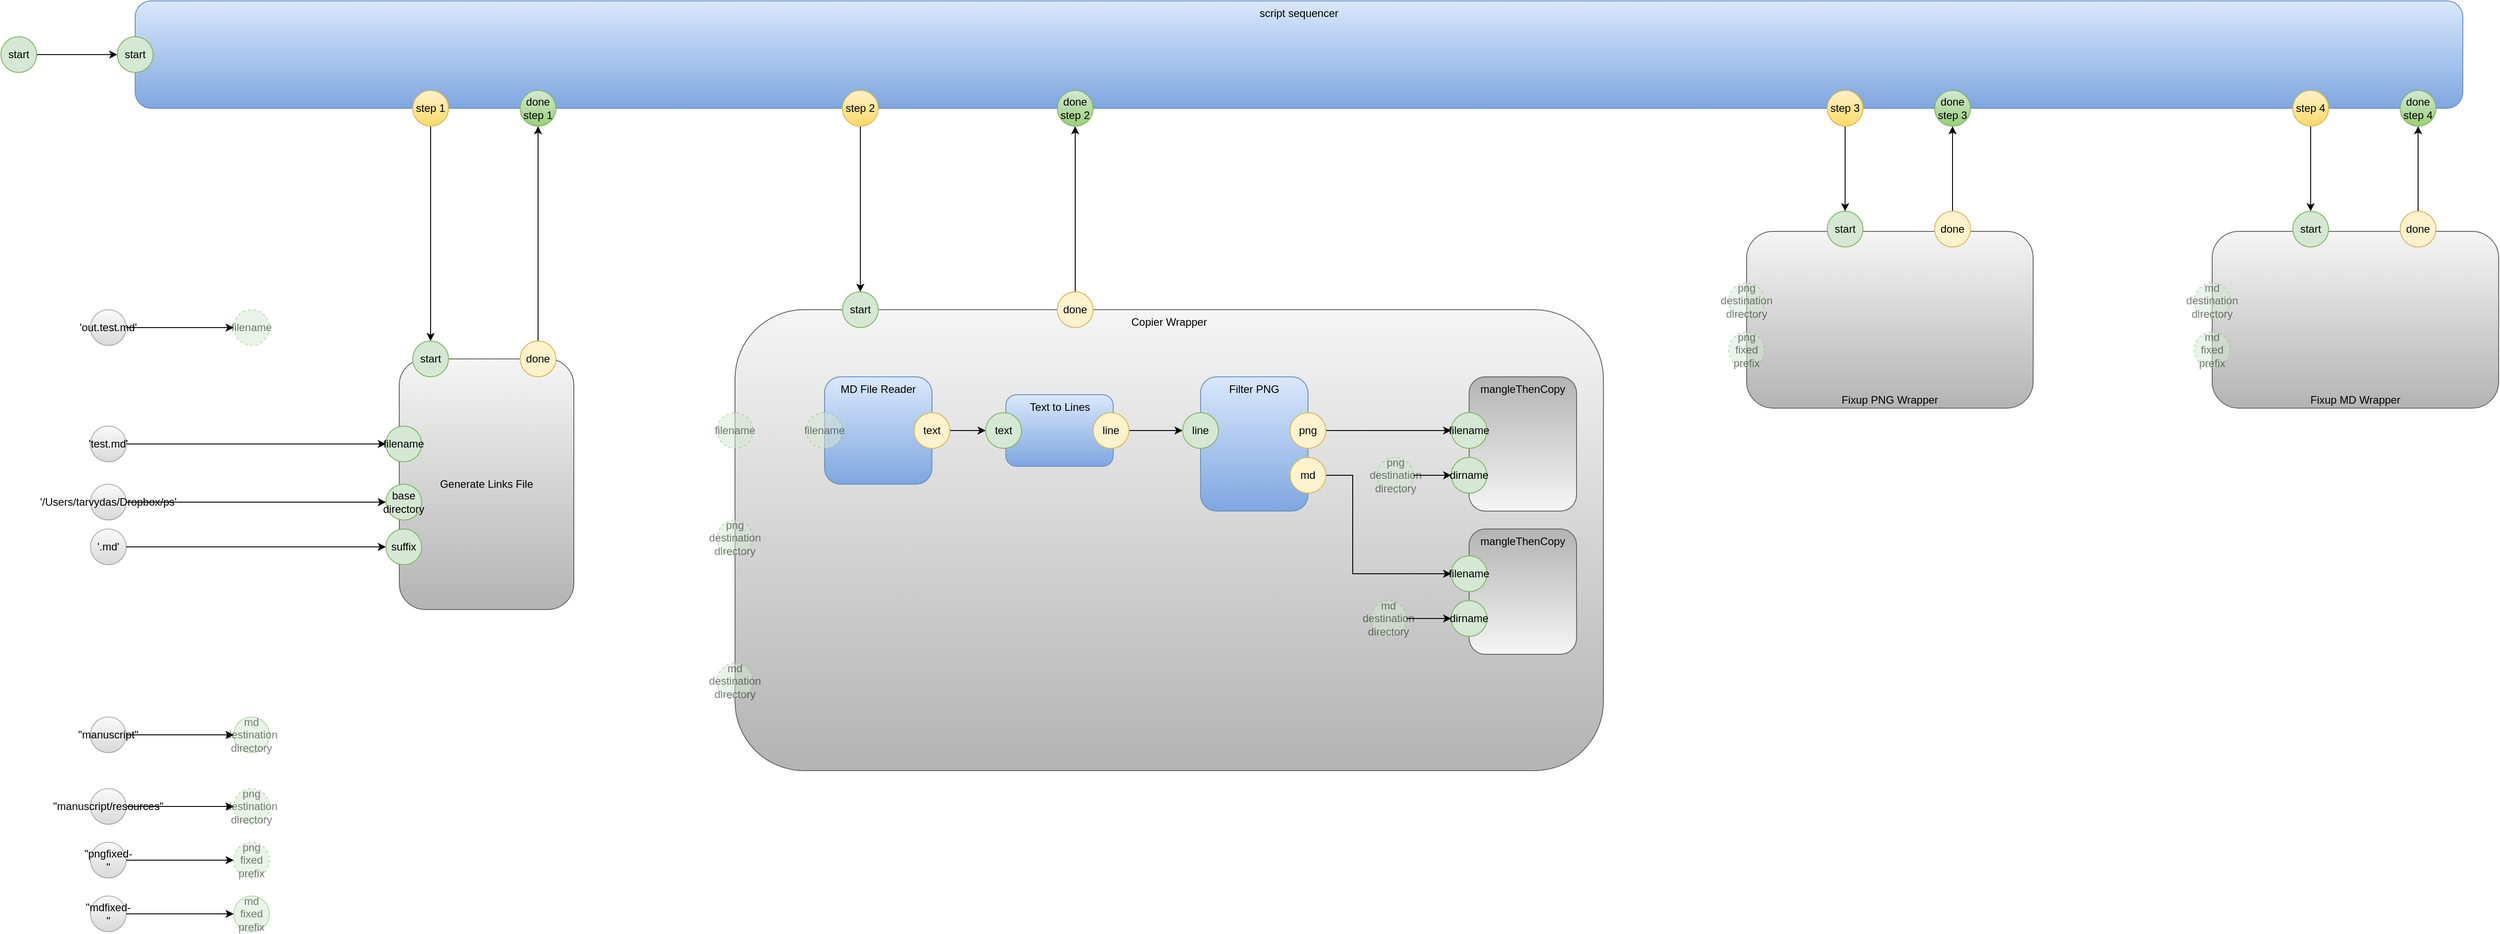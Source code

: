 <mxfile version="14.6.13" type="device" pages="5"><diagram id="C0fsB3A2K_H5AQOOoV72" name="Script Copy Script"><mxGraphModel dx="1106" dy="778" grid="1" gridSize="10" guides="1" tooltips="1" connect="1" arrows="1" fold="1" page="1" pageScale="1" pageWidth="1100" pageHeight="850" math="0" shadow="0"><root><mxCell id="DbkR20Kb8ZZo-StJDjTj-0"/><mxCell id="DbkR20Kb8ZZo-StJDjTj-1" parent="DbkR20Kb8ZZo-StJDjTj-0"/><mxCell id="Cta3XZda5NwiC-sbkuBc-84" value="Fixup PNG Wrapper" style="rounded=1;whiteSpace=wrap;html=1;horizontal=1;verticalAlign=bottom;fillColor=#f5f5f5;strokeColor=#666666;gradientColor=#b3b3b3;" parent="DbkR20Kb8ZZo-StJDjTj-1" vertex="1"><mxGeometry x="1970" y="337.5" width="320" height="197.5" as="geometry"/></mxCell><mxCell id="7-M7R3-4PHyeAeqRWw5M-0" value="Generate Links File" style="rounded=1;whiteSpace=wrap;html=1;horizontal=1;verticalAlign=middle;fillColor=#f5f5f5;strokeColor=#666666;gradientColor=#b3b3b3;" parent="DbkR20Kb8ZZo-StJDjTj-1" vertex="1"><mxGeometry x="465" y="480" width="195" height="280" as="geometry"/></mxCell><mxCell id="7-M7R3-4PHyeAeqRWw5M-2" value="filename" style="ellipse;whiteSpace=wrap;html=1;aspect=fixed;fillColor=#d5e8d4;strokeColor=#82b366;" parent="DbkR20Kb8ZZo-StJDjTj-1" vertex="1"><mxGeometry x="450" y="555" width="40" height="40" as="geometry"/></mxCell><mxCell id="Cta3XZda5NwiC-sbkuBc-58" style="edgeStyle=orthogonalEdgeStyle;rounded=0;orthogonalLoop=1;jettySize=auto;html=1;exitX=0.5;exitY=0;exitDx=0;exitDy=0;entryX=0.5;entryY=1;entryDx=0;entryDy=0;" parent="DbkR20Kb8ZZo-StJDjTj-1" source="7-M7R3-4PHyeAeqRWw5M-23" target="Cta3XZda5NwiC-sbkuBc-57" edge="1"><mxGeometry relative="1" as="geometry"/></mxCell><mxCell id="7-M7R3-4PHyeAeqRWw5M-23" value="done" style="ellipse;whiteSpace=wrap;html=1;aspect=fixed;fillColor=#fff2cc;strokeColor=#d6b656;" parent="DbkR20Kb8ZZo-StJDjTj-1" vertex="1"><mxGeometry x="600" y="460" width="40" height="40" as="geometry"/></mxCell><mxCell id="7-M7R3-4PHyeAeqRWw5M-24" value="base&lt;br&gt;directory" style="ellipse;whiteSpace=wrap;html=1;aspect=fixed;fillColor=#d5e8d4;strokeColor=#82b366;" parent="DbkR20Kb8ZZo-StJDjTj-1" vertex="1"><mxGeometry x="450" y="620" width="40" height="40" as="geometry"/></mxCell><mxCell id="7-M7R3-4PHyeAeqRWw5M-25" value="suffix" style="ellipse;whiteSpace=wrap;html=1;aspect=fixed;fillColor=#d5e8d4;strokeColor=#82b366;" parent="DbkR20Kb8ZZo-StJDjTj-1" vertex="1"><mxGeometry x="450" y="670" width="40" height="40" as="geometry"/></mxCell><mxCell id="Cta3XZda5NwiC-sbkuBc-0" value="Copier Wrapper" style="rounded=1;whiteSpace=wrap;html=1;horizontal=1;verticalAlign=top;fillColor=#f5f5f5;strokeColor=#666666;gradientColor=#b3b3b3;" parent="DbkR20Kb8ZZo-StJDjTj-1" vertex="1"><mxGeometry x="840" y="425" width="970" height="515" as="geometry"/></mxCell><mxCell id="Cta3XZda5NwiC-sbkuBc-1" value="Text to Lines" style="rounded=1;whiteSpace=wrap;html=1;horizontal=1;verticalAlign=top;fillColor=#dae8fc;strokeColor=#6c8ebf;gradientColor=#7ea6e0;" parent="DbkR20Kb8ZZo-StJDjTj-1" vertex="1"><mxGeometry x="1142.5" y="520" width="120" height="80" as="geometry"/></mxCell><mxCell id="Cta3XZda5NwiC-sbkuBc-2" value="text" style="ellipse;whiteSpace=wrap;html=1;aspect=fixed;fillColor=#d5e8d4;strokeColor=#82b366;" parent="DbkR20Kb8ZZo-StJDjTj-1" vertex="1"><mxGeometry x="1120" y="540" width="40" height="40" as="geometry"/></mxCell><mxCell id="Cta3XZda5NwiC-sbkuBc-3" style="edgeStyle=orthogonalEdgeStyle;rounded=0;orthogonalLoop=1;jettySize=auto;html=1;exitX=1;exitY=0.5;exitDx=0;exitDy=0;entryX=0;entryY=0.5;entryDx=0;entryDy=0;" parent="DbkR20Kb8ZZo-StJDjTj-1" source="Cta3XZda5NwiC-sbkuBc-4" target="Cta3XZda5NwiC-sbkuBc-12" edge="1"><mxGeometry relative="1" as="geometry"/></mxCell><mxCell id="Cta3XZda5NwiC-sbkuBc-4" value="line" style="ellipse;whiteSpace=wrap;html=1;aspect=fixed;fillColor=#fff2cc;strokeColor=#d6b656;" parent="DbkR20Kb8ZZo-StJDjTj-1" vertex="1"><mxGeometry x="1240" y="540" width="40" height="40" as="geometry"/></mxCell><mxCell id="Cta3XZda5NwiC-sbkuBc-5" value="MD File Reader" style="rounded=1;whiteSpace=wrap;html=1;horizontal=1;verticalAlign=top;fillColor=#dae8fc;strokeColor=#6c8ebf;gradientColor=#7ea6e0;" parent="DbkR20Kb8ZZo-StJDjTj-1" vertex="1"><mxGeometry x="940" y="500" width="120" height="120" as="geometry"/></mxCell><mxCell id="Cta3XZda5NwiC-sbkuBc-7" style="edgeStyle=orthogonalEdgeStyle;rounded=0;orthogonalLoop=1;jettySize=auto;html=1;exitX=1;exitY=0.5;exitDx=0;exitDy=0;entryX=0;entryY=0.5;entryDx=0;entryDy=0;" parent="DbkR20Kb8ZZo-StJDjTj-1" source="Cta3XZda5NwiC-sbkuBc-8" target="Cta3XZda5NwiC-sbkuBc-2" edge="1"><mxGeometry relative="1" as="geometry"/></mxCell><mxCell id="Cta3XZda5NwiC-sbkuBc-8" value="text" style="ellipse;whiteSpace=wrap;html=1;aspect=fixed;fillColor=#fff2cc;strokeColor=#d6b656;" parent="DbkR20Kb8ZZo-StJDjTj-1" vertex="1"><mxGeometry x="1040" y="540" width="40" height="40" as="geometry"/></mxCell><mxCell id="Cta3XZda5NwiC-sbkuBc-9" value="mangleThenCopy" style="rounded=1;whiteSpace=wrap;html=1;horizontal=1;verticalAlign=top;strokeColor=#666666;fillColor=#f5f5f5;gradientColor=#b3b3b3;gradientDirection=north;" parent="DbkR20Kb8ZZo-StJDjTj-1" vertex="1"><mxGeometry x="1660" y="500" width="120" height="150" as="geometry"/></mxCell><mxCell id="Cta3XZda5NwiC-sbkuBc-10" value="filename" style="ellipse;whiteSpace=wrap;html=1;aspect=fixed;fillColor=#d5e8d4;strokeColor=#82b366;" parent="DbkR20Kb8ZZo-StJDjTj-1" vertex="1"><mxGeometry x="1640" y="540" width="40" height="40" as="geometry"/></mxCell><mxCell id="Cta3XZda5NwiC-sbkuBc-11" value="Filter PNG" style="rounded=1;whiteSpace=wrap;html=1;horizontal=1;verticalAlign=top;gradientColor=#7ea6e0;fillColor=#dae8fc;strokeColor=#6c8ebf;" parent="DbkR20Kb8ZZo-StJDjTj-1" vertex="1"><mxGeometry x="1360" y="500" width="120" height="150" as="geometry"/></mxCell><mxCell id="Cta3XZda5NwiC-sbkuBc-12" value="line" style="ellipse;whiteSpace=wrap;html=1;aspect=fixed;fillColor=#d5e8d4;strokeColor=#82b366;" parent="DbkR20Kb8ZZo-StJDjTj-1" vertex="1"><mxGeometry x="1340" y="540" width="40" height="40" as="geometry"/></mxCell><mxCell id="Cta3XZda5NwiC-sbkuBc-13" style="edgeStyle=orthogonalEdgeStyle;rounded=0;orthogonalLoop=1;jettySize=auto;html=1;exitX=1;exitY=0.5;exitDx=0;exitDy=0;" parent="DbkR20Kb8ZZo-StJDjTj-1" source="Cta3XZda5NwiC-sbkuBc-14" target="Cta3XZda5NwiC-sbkuBc-10" edge="1"><mxGeometry relative="1" as="geometry"/></mxCell><mxCell id="Cta3XZda5NwiC-sbkuBc-14" value="png" style="ellipse;whiteSpace=wrap;html=1;aspect=fixed;fillColor=#fff2cc;strokeColor=#d6b656;" parent="DbkR20Kb8ZZo-StJDjTj-1" vertex="1"><mxGeometry x="1460" y="540" width="40" height="40" as="geometry"/></mxCell><mxCell id="Cta3XZda5NwiC-sbkuBc-16" value="filename" style="ellipse;whiteSpace=wrap;html=1;aspect=fixed;fillColor=#d5e8d4;strokeColor=#82b366;opacity=50;dashed=1;textOpacity=50;" parent="DbkR20Kb8ZZo-StJDjTj-1" vertex="1"><mxGeometry x="280" y="425" width="40" height="40" as="geometry"/></mxCell><mxCell id="Cta3XZda5NwiC-sbkuBc-17" value="mangleThenCopy" style="rounded=1;whiteSpace=wrap;html=1;horizontal=1;verticalAlign=top;strokeColor=#666666;fillColor=#f5f5f5;gradientColor=#b3b3b3;gradientDirection=north;" parent="DbkR20Kb8ZZo-StJDjTj-1" vertex="1"><mxGeometry x="1660" y="670" width="120" height="140" as="geometry"/></mxCell><mxCell id="Cta3XZda5NwiC-sbkuBc-18" value="filename" style="ellipse;whiteSpace=wrap;html=1;aspect=fixed;fillColor=#d5e8d4;strokeColor=#82b366;" parent="DbkR20Kb8ZZo-StJDjTj-1" vertex="1"><mxGeometry x="1640" y="700" width="40" height="40" as="geometry"/></mxCell><mxCell id="Cta3XZda5NwiC-sbkuBc-19" style="edgeStyle=orthogonalEdgeStyle;rounded=0;orthogonalLoop=1;jettySize=auto;html=1;exitX=1;exitY=0.5;exitDx=0;exitDy=0;entryX=0;entryY=0.5;entryDx=0;entryDy=0;" parent="DbkR20Kb8ZZo-StJDjTj-1" source="Cta3XZda5NwiC-sbkuBc-20" target="Cta3XZda5NwiC-sbkuBc-18" edge="1"><mxGeometry relative="1" as="geometry"><Array as="points"><mxPoint x="1530" y="610"/><mxPoint x="1530" y="720"/></Array></mxGeometry></mxCell><mxCell id="Cta3XZda5NwiC-sbkuBc-20" value="md" style="ellipse;whiteSpace=wrap;html=1;aspect=fixed;fillColor=#fff2cc;strokeColor=#d6b656;" parent="DbkR20Kb8ZZo-StJDjTj-1" vertex="1"><mxGeometry x="1460" y="590" width="40" height="40" as="geometry"/></mxCell><mxCell id="Cta3XZda5NwiC-sbkuBc-27" style="edgeStyle=orthogonalEdgeStyle;rounded=0;orthogonalLoop=1;jettySize=auto;html=1;entryX=0;entryY=0.5;entryDx=0;entryDy=0;" parent="DbkR20Kb8ZZo-StJDjTj-1" source="Cta3XZda5NwiC-sbkuBc-21" target="7-M7R3-4PHyeAeqRWw5M-24" edge="1"><mxGeometry relative="1" as="geometry"/></mxCell><mxCell id="Cta3XZda5NwiC-sbkuBc-21" value="&lt;div&gt;'/Users/tarvydas/Dropbox/ps'&lt;/div&gt;" style="ellipse;whiteSpace=wrap;html=1;aspect=fixed;fillColor=#f5f5f5;strokeColor=#666666;gradientColor=#b3b3b3;opacity=50;" parent="DbkR20Kb8ZZo-StJDjTj-1" vertex="1"><mxGeometry x="120" y="620" width="40" height="40" as="geometry"/></mxCell><mxCell id="Cta3XZda5NwiC-sbkuBc-28" style="edgeStyle=orthogonalEdgeStyle;rounded=0;orthogonalLoop=1;jettySize=auto;html=1;entryX=0;entryY=0.5;entryDx=0;entryDy=0;" parent="DbkR20Kb8ZZo-StJDjTj-1" source="Cta3XZda5NwiC-sbkuBc-22" target="7-M7R3-4PHyeAeqRWw5M-2" edge="1"><mxGeometry relative="1" as="geometry"/></mxCell><mxCell id="Cta3XZda5NwiC-sbkuBc-22" value="'test.md'" style="ellipse;whiteSpace=wrap;html=1;aspect=fixed;fillColor=#f5f5f5;strokeColor=#666666;gradientColor=#b3b3b3;opacity=50;" parent="DbkR20Kb8ZZo-StJDjTj-1" vertex="1"><mxGeometry x="120" y="555" width="40" height="40" as="geometry"/></mxCell><mxCell id="Cta3XZda5NwiC-sbkuBc-24" style="edgeStyle=orthogonalEdgeStyle;rounded=0;orthogonalLoop=1;jettySize=auto;html=1;exitX=1;exitY=0.5;exitDx=0;exitDy=0;" parent="DbkR20Kb8ZZo-StJDjTj-1" source="Cta3XZda5NwiC-sbkuBc-23" target="7-M7R3-4PHyeAeqRWw5M-25" edge="1"><mxGeometry relative="1" as="geometry"/></mxCell><mxCell id="Cta3XZda5NwiC-sbkuBc-23" value="'.md'" style="ellipse;whiteSpace=wrap;html=1;aspect=fixed;fillColor=#f5f5f5;strokeColor=#666666;gradientColor=#b3b3b3;opacity=50;" parent="DbkR20Kb8ZZo-StJDjTj-1" vertex="1"><mxGeometry x="120" y="670" width="40" height="40" as="geometry"/></mxCell><mxCell id="kNm9JeX_H1KI2HNe_YFY-1" style="edgeStyle=orthogonalEdgeStyle;curved=1;orthogonalLoop=1;jettySize=auto;html=1;exitX=1;exitY=0.5;exitDx=0;exitDy=0;entryX=0;entryY=0.5;entryDx=0;entryDy=0;" parent="DbkR20Kb8ZZo-StJDjTj-1" source="Cta3XZda5NwiC-sbkuBc-29" target="kNm9JeX_H1KI2HNe_YFY-0" edge="1"><mxGeometry relative="1" as="geometry"/></mxCell><mxCell id="Cta3XZda5NwiC-sbkuBc-29" value="start" style="ellipse;whiteSpace=wrap;html=1;aspect=fixed;fillColor=#d5e8d4;strokeColor=#82b366;" parent="DbkR20Kb8ZZo-StJDjTj-1" vertex="1"><mxGeometry x="20" y="120" width="40" height="40" as="geometry"/></mxCell><mxCell id="Cta3XZda5NwiC-sbkuBc-73" style="edgeStyle=orthogonalEdgeStyle;rounded=0;orthogonalLoop=1;jettySize=auto;html=1;exitX=1;exitY=0.5;exitDx=0;exitDy=0;entryX=0;entryY=0.5;entryDx=0;entryDy=0;" parent="DbkR20Kb8ZZo-StJDjTj-1" source="Cta3XZda5NwiC-sbkuBc-30" target="Cta3XZda5NwiC-sbkuBc-16" edge="1"><mxGeometry relative="1" as="geometry"/></mxCell><mxCell id="Cta3XZda5NwiC-sbkuBc-30" value="'out.test.md'" style="ellipse;whiteSpace=wrap;html=1;aspect=fixed;fillColor=#f5f5f5;strokeColor=#666666;gradientColor=#b3b3b3;opacity=50;" parent="DbkR20Kb8ZZo-StJDjTj-1" vertex="1"><mxGeometry x="120" y="425" width="40" height="40" as="geometry"/></mxCell><mxCell id="Cta3XZda5NwiC-sbkuBc-39" style="edgeStyle=orthogonalEdgeStyle;rounded=0;orthogonalLoop=1;jettySize=auto;html=1;entryX=0;entryY=0.5;entryDx=0;entryDy=0;" parent="DbkR20Kb8ZZo-StJDjTj-1" source="Cta3XZda5NwiC-sbkuBc-35" target="Cta3XZda5NwiC-sbkuBc-37" edge="1"><mxGeometry relative="1" as="geometry"/></mxCell><mxCell id="Cta3XZda5NwiC-sbkuBc-35" value="&quot;manuscript&quot;" style="ellipse;whiteSpace=wrap;html=1;aspect=fixed;fillColor=#f5f5f5;strokeColor=#666666;gradientColor=#b3b3b3;opacity=50;" parent="DbkR20Kb8ZZo-StJDjTj-1" vertex="1"><mxGeometry x="120" y="880" width="40" height="40" as="geometry"/></mxCell><mxCell id="Cta3XZda5NwiC-sbkuBc-40" style="edgeStyle=orthogonalEdgeStyle;rounded=0;orthogonalLoop=1;jettySize=auto;html=1;entryX=0;entryY=0.5;entryDx=0;entryDy=0;" parent="DbkR20Kb8ZZo-StJDjTj-1" source="Cta3XZda5NwiC-sbkuBc-36" target="Cta3XZda5NwiC-sbkuBc-38" edge="1"><mxGeometry relative="1" as="geometry"/></mxCell><mxCell id="Cta3XZda5NwiC-sbkuBc-36" value="&quot;manuscript/resources&quot;" style="ellipse;whiteSpace=wrap;html=1;aspect=fixed;fillColor=#f5f5f5;strokeColor=#666666;gradientColor=#b3b3b3;opacity=50;" parent="DbkR20Kb8ZZo-StJDjTj-1" vertex="1"><mxGeometry x="120" y="960" width="40" height="40" as="geometry"/></mxCell><mxCell id="Cta3XZda5NwiC-sbkuBc-37" value="md destination directory" style="ellipse;whiteSpace=wrap;html=1;aspect=fixed;fillColor=#d5e8d4;strokeColor=#82b366;opacity=50;textOpacity=50;" parent="DbkR20Kb8ZZo-StJDjTj-1" vertex="1"><mxGeometry x="280" y="880" width="40" height="40" as="geometry"/></mxCell><mxCell id="Cta3XZda5NwiC-sbkuBc-38" value="png destination directory" style="ellipse;whiteSpace=wrap;html=1;aspect=fixed;fillColor=#d5e8d4;strokeColor=#82b366;dashed=1;opacity=50;textOpacity=50;" parent="DbkR20Kb8ZZo-StJDjTj-1" vertex="1"><mxGeometry x="280" y="960" width="40" height="40" as="geometry"/></mxCell><mxCell id="Cta3XZda5NwiC-sbkuBc-42" value="start" style="ellipse;whiteSpace=wrap;html=1;aspect=fixed;fillColor=#d5e8d4;strokeColor=#82b366;" parent="DbkR20Kb8ZZo-StJDjTj-1" vertex="1"><mxGeometry x="2060" y="315" width="40" height="40" as="geometry"/></mxCell><mxCell id="Cta3XZda5NwiC-sbkuBc-44" value="script sequencer" style="rounded=1;whiteSpace=wrap;html=1;horizontal=1;verticalAlign=top;fillColor=#dae8fc;strokeColor=#6c8ebf;gradientColor=#7ea6e0;" parent="DbkR20Kb8ZZo-StJDjTj-1" vertex="1"><mxGeometry x="170" y="80" width="2600" height="120" as="geometry"/></mxCell><mxCell id="Cta3XZda5NwiC-sbkuBc-45" value="start" style="ellipse;whiteSpace=wrap;html=1;aspect=fixed;fillColor=#d5e8d4;strokeColor=#82b366;" parent="DbkR20Kb8ZZo-StJDjTj-1" vertex="1"><mxGeometry x="480" y="460" width="40" height="40" as="geometry"/></mxCell><mxCell id="Cta3XZda5NwiC-sbkuBc-46" value="start" style="ellipse;whiteSpace=wrap;html=1;aspect=fixed;fillColor=#d5e8d4;strokeColor=#82b366;" parent="DbkR20Kb8ZZo-StJDjTj-1" vertex="1"><mxGeometry x="960" y="405" width="40" height="40" as="geometry"/></mxCell><mxCell id="Cta3XZda5NwiC-sbkuBc-65" style="edgeStyle=orthogonalEdgeStyle;rounded=0;orthogonalLoop=1;jettySize=auto;html=1;exitX=0.5;exitY=0;exitDx=0;exitDy=0;entryX=0.5;entryY=1;entryDx=0;entryDy=0;" parent="DbkR20Kb8ZZo-StJDjTj-1" source="Cta3XZda5NwiC-sbkuBc-47" target="Cta3XZda5NwiC-sbkuBc-60" edge="1"><mxGeometry relative="1" as="geometry"/></mxCell><mxCell id="Cta3XZda5NwiC-sbkuBc-47" value="done" style="ellipse;whiteSpace=wrap;html=1;aspect=fixed;fillColor=#fff2cc;strokeColor=#d6b656;" parent="DbkR20Kb8ZZo-StJDjTj-1" vertex="1"><mxGeometry x="1200" y="405" width="40" height="40" as="geometry"/></mxCell><mxCell id="Cta3XZda5NwiC-sbkuBc-70" style="edgeStyle=orthogonalEdgeStyle;rounded=0;orthogonalLoop=1;jettySize=auto;html=1;exitX=0.5;exitY=0;exitDx=0;exitDy=0;entryX=0.5;entryY=1;entryDx=0;entryDy=0;" parent="DbkR20Kb8ZZo-StJDjTj-1" source="Cta3XZda5NwiC-sbkuBc-53" target="Cta3XZda5NwiC-sbkuBc-62" edge="1"><mxGeometry relative="1" as="geometry"/></mxCell><mxCell id="Cta3XZda5NwiC-sbkuBc-53" value="done" style="ellipse;whiteSpace=wrap;html=1;aspect=fixed;fillColor=#fff2cc;strokeColor=#d6b656;" parent="DbkR20Kb8ZZo-StJDjTj-1" vertex="1"><mxGeometry x="2180" y="315" width="40" height="40" as="geometry"/></mxCell><mxCell id="Cta3XZda5NwiC-sbkuBc-56" style="edgeStyle=orthogonalEdgeStyle;rounded=0;orthogonalLoop=1;jettySize=auto;html=1;exitX=0.5;exitY=1;exitDx=0;exitDy=0;entryX=0.5;entryY=0;entryDx=0;entryDy=0;" parent="DbkR20Kb8ZZo-StJDjTj-1" source="Cta3XZda5NwiC-sbkuBc-55" target="Cta3XZda5NwiC-sbkuBc-45" edge="1"><mxGeometry relative="1" as="geometry"/></mxCell><mxCell id="Cta3XZda5NwiC-sbkuBc-55" value="step 1" style="ellipse;whiteSpace=wrap;html=1;aspect=fixed;fillColor=#fff2cc;strokeColor=#d6b656;gradientColor=#ffd966;" parent="DbkR20Kb8ZZo-StJDjTj-1" vertex="1"><mxGeometry x="480" y="180" width="40" height="40" as="geometry"/></mxCell><mxCell id="Cta3XZda5NwiC-sbkuBc-57" value="done step 1" style="ellipse;whiteSpace=wrap;html=1;aspect=fixed;fillColor=#d5e8d4;strokeColor=#82b366;gradientColor=#97d077;" parent="DbkR20Kb8ZZo-StJDjTj-1" vertex="1"><mxGeometry x="600" y="180" width="40" height="40" as="geometry"/></mxCell><mxCell id="Cta3XZda5NwiC-sbkuBc-66" style="edgeStyle=orthogonalEdgeStyle;rounded=0;orthogonalLoop=1;jettySize=auto;html=1;exitX=0.5;exitY=1;exitDx=0;exitDy=0;entryX=0.5;entryY=0;entryDx=0;entryDy=0;" parent="DbkR20Kb8ZZo-StJDjTj-1" source="Cta3XZda5NwiC-sbkuBc-59" target="Cta3XZda5NwiC-sbkuBc-46" edge="1"><mxGeometry relative="1" as="geometry"/></mxCell><mxCell id="Cta3XZda5NwiC-sbkuBc-59" value="step 2" style="ellipse;whiteSpace=wrap;html=1;aspect=fixed;fillColor=#fff2cc;strokeColor=#d6b656;gradientColor=#ffd966;" parent="DbkR20Kb8ZZo-StJDjTj-1" vertex="1"><mxGeometry x="960" y="180" width="40" height="40" as="geometry"/></mxCell><mxCell id="Cta3XZda5NwiC-sbkuBc-60" value="done step 2" style="ellipse;whiteSpace=wrap;html=1;aspect=fixed;fillColor=#d5e8d4;strokeColor=#82b366;gradientColor=#97d077;" parent="DbkR20Kb8ZZo-StJDjTj-1" vertex="1"><mxGeometry x="1200" y="180" width="40" height="40" as="geometry"/></mxCell><mxCell id="Cta3XZda5NwiC-sbkuBc-69" style="edgeStyle=orthogonalEdgeStyle;rounded=0;orthogonalLoop=1;jettySize=auto;html=1;exitX=0.5;exitY=1;exitDx=0;exitDy=0;entryX=0.5;entryY=0;entryDx=0;entryDy=0;" parent="DbkR20Kb8ZZo-StJDjTj-1" source="Cta3XZda5NwiC-sbkuBc-61" target="Cta3XZda5NwiC-sbkuBc-42" edge="1"><mxGeometry relative="1" as="geometry"/></mxCell><mxCell id="Cta3XZda5NwiC-sbkuBc-61" value="step 3" style="ellipse;whiteSpace=wrap;html=1;aspect=fixed;fillColor=#fff2cc;strokeColor=#d6b656;gradientColor=#ffd966;" parent="DbkR20Kb8ZZo-StJDjTj-1" vertex="1"><mxGeometry x="2060" y="180" width="40" height="40" as="geometry"/></mxCell><mxCell id="Cta3XZda5NwiC-sbkuBc-62" value="done step 3" style="ellipse;whiteSpace=wrap;html=1;aspect=fixed;fillColor=#d5e8d4;strokeColor=#82b366;gradientColor=#97d077;" parent="DbkR20Kb8ZZo-StJDjTj-1" vertex="1"><mxGeometry x="2180" y="180" width="40" height="40" as="geometry"/></mxCell><mxCell id="Cta3XZda5NwiC-sbkuBc-71" value="filename" style="ellipse;whiteSpace=wrap;html=1;aspect=fixed;fillColor=#d5e8d4;strokeColor=#82b366;opacity=50;dashed=1;textOpacity=50;" parent="DbkR20Kb8ZZo-StJDjTj-1" vertex="1"><mxGeometry x="820" y="540" width="40" height="40" as="geometry"/></mxCell><mxCell id="Cta3XZda5NwiC-sbkuBc-87" value="png destination directory" style="ellipse;whiteSpace=wrap;html=1;aspect=fixed;fillColor=#d5e8d4;strokeColor=#82b366;dashed=1;opacity=50;textOpacity=50;" parent="DbkR20Kb8ZZo-StJDjTj-1" vertex="1"><mxGeometry x="820" y="660" width="40" height="40" as="geometry"/></mxCell><mxCell id="Cta3XZda5NwiC-sbkuBc-88" value="md destination directory" style="ellipse;whiteSpace=wrap;html=1;aspect=fixed;fillColor=#d5e8d4;strokeColor=#82b366;dashed=1;opacity=50;textOpacity=50;" parent="DbkR20Kb8ZZo-StJDjTj-1" vertex="1"><mxGeometry x="820" y="820" width="40" height="40" as="geometry"/></mxCell><mxCell id="Cta3XZda5NwiC-sbkuBc-91" value="filename" style="ellipse;whiteSpace=wrap;html=1;aspect=fixed;fillColor=#d5e8d4;strokeColor=#82b366;opacity=50;dashed=1;textOpacity=50;" parent="DbkR20Kb8ZZo-StJDjTj-1" vertex="1"><mxGeometry x="920" y="540" width="40" height="40" as="geometry"/></mxCell><mxCell id="nNamcAh-J7ANwhGpT1Ri-10" style="edgeStyle=orthogonalEdgeStyle;rounded=0;orthogonalLoop=1;jettySize=auto;html=1;exitX=0.5;exitY=1;exitDx=0;exitDy=0;entryX=0.5;entryY=0;entryDx=0;entryDy=0;" parent="DbkR20Kb8ZZo-StJDjTj-1" source="W8-3Tpcej3p2-M8hAzQd-10" target="nNamcAh-J7ANwhGpT1Ri-3" edge="1"><mxGeometry relative="1" as="geometry"/></mxCell><mxCell id="W8-3Tpcej3p2-M8hAzQd-10" value="step 4" style="ellipse;whiteSpace=wrap;html=1;aspect=fixed;fillColor=#fff2cc;strokeColor=#d6b656;gradientColor=#ffd966;" parent="DbkR20Kb8ZZo-StJDjTj-1" vertex="1"><mxGeometry x="2580" y="180" width="40" height="40" as="geometry"/></mxCell><mxCell id="W8-3Tpcej3p2-M8hAzQd-11" value="done step 4" style="ellipse;whiteSpace=wrap;html=1;aspect=fixed;fillColor=#d5e8d4;strokeColor=#82b366;gradientColor=#97d077;" parent="DbkR20Kb8ZZo-StJDjTj-1" vertex="1"><mxGeometry x="2700" y="180" width="40" height="40" as="geometry"/></mxCell><mxCell id="cbVr5NEM-EX_uYCF_DoM-28" value="dirname" style="ellipse;whiteSpace=wrap;html=1;aspect=fixed;fillColor=#d5e8d4;strokeColor=#82b366;" parent="DbkR20Kb8ZZo-StJDjTj-1" vertex="1"><mxGeometry x="1640" y="590" width="40" height="40" as="geometry"/></mxCell><mxCell id="cbVr5NEM-EX_uYCF_DoM-29" value="dirname" style="ellipse;whiteSpace=wrap;html=1;aspect=fixed;fillColor=#d5e8d4;strokeColor=#82b366;" parent="DbkR20Kb8ZZo-StJDjTj-1" vertex="1"><mxGeometry x="1640" y="750" width="40" height="40" as="geometry"/></mxCell><mxCell id="cbVr5NEM-EX_uYCF_DoM-31" style="edgeStyle=orthogonalEdgeStyle;rounded=0;orthogonalLoop=1;jettySize=auto;html=1;exitX=1;exitY=0.5;exitDx=0;exitDy=0;" parent="DbkR20Kb8ZZo-StJDjTj-1" source="cbVr5NEM-EX_uYCF_DoM-30" target="cbVr5NEM-EX_uYCF_DoM-29" edge="1"><mxGeometry relative="1" as="geometry"/></mxCell><mxCell id="cbVr5NEM-EX_uYCF_DoM-30" value="md destination directory" style="ellipse;whiteSpace=wrap;html=1;aspect=fixed;fillColor=#d5e8d4;strokeColor=#82b366;dashed=1;opacity=50;textOpacity=50;" parent="DbkR20Kb8ZZo-StJDjTj-1" vertex="1"><mxGeometry x="1550" y="750" width="40" height="40" as="geometry"/></mxCell><mxCell id="cbVr5NEM-EX_uYCF_DoM-33" style="edgeStyle=orthogonalEdgeStyle;rounded=0;orthogonalLoop=1;jettySize=auto;html=1;exitX=1;exitY=0.5;exitDx=0;exitDy=0;entryX=0;entryY=0.5;entryDx=0;entryDy=0;" parent="DbkR20Kb8ZZo-StJDjTj-1" source="cbVr5NEM-EX_uYCF_DoM-32" target="cbVr5NEM-EX_uYCF_DoM-28" edge="1"><mxGeometry relative="1" as="geometry"/></mxCell><mxCell id="cbVr5NEM-EX_uYCF_DoM-32" value="png destination directory" style="ellipse;whiteSpace=wrap;html=1;aspect=fixed;fillColor=#d5e8d4;strokeColor=#82b366;dashed=1;opacity=50;textOpacity=50;" parent="DbkR20Kb8ZZo-StJDjTj-1" vertex="1"><mxGeometry x="1557.5" y="590" width="40" height="40" as="geometry"/></mxCell><mxCell id="nNamcAh-J7ANwhGpT1Ri-0" value="png destination directory" style="ellipse;whiteSpace=wrap;html=1;aspect=fixed;fillColor=#d5e8d4;strokeColor=#82b366;dashed=1;opacity=50;textOpacity=50;" parent="DbkR20Kb8ZZo-StJDjTj-1" vertex="1"><mxGeometry x="1950" y="395" width="40" height="40" as="geometry"/></mxCell><mxCell id="nNamcAh-J7ANwhGpT1Ri-1" value="png fixed prefix" style="ellipse;whiteSpace=wrap;html=1;aspect=fixed;fillColor=#d5e8d4;strokeColor=#82b366;dashed=1;opacity=50;textOpacity=50;" parent="DbkR20Kb8ZZo-StJDjTj-1" vertex="1"><mxGeometry x="1950" y="450" width="40" height="40" as="geometry"/></mxCell><mxCell id="nNamcAh-J7ANwhGpT1Ri-2" value="Fixup MD Wrapper" style="rounded=1;whiteSpace=wrap;html=1;horizontal=1;verticalAlign=bottom;fillColor=#f5f5f5;strokeColor=#666666;gradientColor=#b3b3b3;" parent="DbkR20Kb8ZZo-StJDjTj-1" vertex="1"><mxGeometry x="2490" y="337.5" width="320" height="197.5" as="geometry"/></mxCell><mxCell id="nNamcAh-J7ANwhGpT1Ri-3" value="start" style="ellipse;whiteSpace=wrap;html=1;aspect=fixed;fillColor=#d5e8d4;strokeColor=#82b366;" parent="DbkR20Kb8ZZo-StJDjTj-1" vertex="1"><mxGeometry x="2580" y="315" width="40" height="40" as="geometry"/></mxCell><mxCell id="nNamcAh-J7ANwhGpT1Ri-8" style="edgeStyle=orthogonalEdgeStyle;rounded=0;orthogonalLoop=1;jettySize=auto;html=1;exitX=0.5;exitY=0;exitDx=0;exitDy=0;entryX=0.5;entryY=1;entryDx=0;entryDy=0;" parent="DbkR20Kb8ZZo-StJDjTj-1" source="nNamcAh-J7ANwhGpT1Ri-4" target="W8-3Tpcej3p2-M8hAzQd-11" edge="1"><mxGeometry relative="1" as="geometry"/></mxCell><mxCell id="nNamcAh-J7ANwhGpT1Ri-4" value="done" style="ellipse;whiteSpace=wrap;html=1;aspect=fixed;fillColor=#fff2cc;strokeColor=#d6b656;" parent="DbkR20Kb8ZZo-StJDjTj-1" vertex="1"><mxGeometry x="2700" y="315" width="40" height="40" as="geometry"/></mxCell><mxCell id="nNamcAh-J7ANwhGpT1Ri-6" value="md destination directory" style="ellipse;whiteSpace=wrap;html=1;aspect=fixed;fillColor=#d5e8d4;strokeColor=#82b366;dashed=1;opacity=50;textOpacity=50;" parent="DbkR20Kb8ZZo-StJDjTj-1" vertex="1"><mxGeometry x="2470" y="395" width="40" height="40" as="geometry"/></mxCell><mxCell id="nNamcAh-J7ANwhGpT1Ri-7" value="md fixed prefix" style="ellipse;whiteSpace=wrap;html=1;aspect=fixed;fillColor=#d5e8d4;strokeColor=#82b366;dashed=1;opacity=50;textOpacity=50;" parent="DbkR20Kb8ZZo-StJDjTj-1" vertex="1"><mxGeometry x="2470" y="450" width="40" height="40" as="geometry"/></mxCell><mxCell id="kNm9JeX_H1KI2HNe_YFY-0" value="start" style="ellipse;whiteSpace=wrap;html=1;aspect=fixed;fillColor=#d5e8d4;strokeColor=#82b366;" parent="DbkR20Kb8ZZo-StJDjTj-1" vertex="1"><mxGeometry x="150" y="120" width="40" height="40" as="geometry"/></mxCell><mxCell id="kNm9JeX_H1KI2HNe_YFY-2" value="md fixed prefix" style="ellipse;whiteSpace=wrap;html=1;aspect=fixed;fillColor=#d5e8d4;strokeColor=#82b366;opacity=50;textOpacity=50;" parent="DbkR20Kb8ZZo-StJDjTj-1" vertex="1"><mxGeometry x="280" y="1080" width="40" height="40" as="geometry"/></mxCell><mxCell id="kNm9JeX_H1KI2HNe_YFY-3" value="png fixed prefix" style="ellipse;whiteSpace=wrap;html=1;aspect=fixed;fillColor=#d5e8d4;strokeColor=#82b366;dashed=1;opacity=50;textOpacity=50;" parent="DbkR20Kb8ZZo-StJDjTj-1" vertex="1"><mxGeometry x="280" y="1020" width="40" height="40" as="geometry"/></mxCell><mxCell id="1jBKht0RB_ay_07kJovC-2" style="edgeStyle=orthogonalEdgeStyle;curved=1;orthogonalLoop=1;jettySize=auto;html=1;exitX=1;exitY=0.5;exitDx=0;exitDy=0;" parent="DbkR20Kb8ZZo-StJDjTj-1" source="1jBKht0RB_ay_07kJovC-0" target="kNm9JeX_H1KI2HNe_YFY-3" edge="1"><mxGeometry relative="1" as="geometry"/></mxCell><mxCell id="1jBKht0RB_ay_07kJovC-0" value="&quot;pngfixed-&quot;" style="ellipse;whiteSpace=wrap;html=1;aspect=fixed;fillColor=#f5f5f5;strokeColor=#666666;gradientColor=#b3b3b3;opacity=50;" parent="DbkR20Kb8ZZo-StJDjTj-1" vertex="1"><mxGeometry x="120" y="1020" width="40" height="40" as="geometry"/></mxCell><mxCell id="1jBKht0RB_ay_07kJovC-3" style="edgeStyle=orthogonalEdgeStyle;curved=1;orthogonalLoop=1;jettySize=auto;html=1;exitX=1;exitY=0.5;exitDx=0;exitDy=0;entryX=0;entryY=0.5;entryDx=0;entryDy=0;" parent="DbkR20Kb8ZZo-StJDjTj-1" source="1jBKht0RB_ay_07kJovC-1" target="kNm9JeX_H1KI2HNe_YFY-2" edge="1"><mxGeometry relative="1" as="geometry"/></mxCell><mxCell id="1jBKht0RB_ay_07kJovC-1" value="&quot;mdfixed-&quot;" style="ellipse;whiteSpace=wrap;html=1;aspect=fixed;fillColor=#f5f5f5;strokeColor=#666666;gradientColor=#b3b3b3;opacity=50;" parent="DbkR20Kb8ZZo-StJDjTj-1" vertex="1"><mxGeometry x="120" y="1080" width="40" height="40" as="geometry"/></mxCell></root></mxGraphModel></diagram><diagram id="5dF-MiB7EQ_xIGZjTUq7" name="Script Steps"><mxGraphModel dx="1106" dy="778" grid="1" gridSize="10" guides="1" tooltips="1" connect="1" arrows="1" fold="1" page="1" pageScale="1" pageWidth="1100" pageHeight="850" math="0" shadow="0"><root><mxCell id="27Wh5wrbOhMoupKXshIX-0"/><mxCell id="27Wh5wrbOhMoupKXshIX-1" parent="27Wh5wrbOhMoupKXshIX-0"/><mxCell id="Lc9EAW3Ua63yVV4YyAyL-12" value="Step" style="rounded=1;whiteSpace=wrap;html=1;horizontal=1;verticalAlign=top;fillColor=#dae8fc;strokeColor=#6c8ebf;gradientColor=#7ea6e0;gradientDirection=north;opacity=50;" parent="27Wh5wrbOhMoupKXshIX-1" vertex="1"><mxGeometry x="402.5" y="120" width="300" height="390" as="geometry"/></mxCell><mxCell id="Lc9EAW3Ua63yVV4YyAyL-0" value="Generate Links File" style="rounded=1;whiteSpace=wrap;html=1;horizontal=1;verticalAlign=middle;fillColor=#f5f5f5;strokeColor=#666666;gradientColor=#b3b3b3;" parent="27Wh5wrbOhMoupKXshIX-1" vertex="1"><mxGeometry x="455" y="200" width="195" height="280" as="geometry"/></mxCell><mxCell id="Lc9EAW3Ua63yVV4YyAyL-1" value="filename" style="ellipse;whiteSpace=wrap;html=1;aspect=fixed;fillColor=#d5e8d4;strokeColor=#82b366;" parent="27Wh5wrbOhMoupKXshIX-1" vertex="1"><mxGeometry x="440" y="275" width="40" height="40" as="geometry"/></mxCell><mxCell id="Lc9EAW3Ua63yVV4YyAyL-3" value="base&lt;br&gt;directory" style="ellipse;whiteSpace=wrap;html=1;aspect=fixed;fillColor=#d5e8d4;strokeColor=#82b366;" parent="27Wh5wrbOhMoupKXshIX-1" vertex="1"><mxGeometry x="440" y="340" width="40" height="40" as="geometry"/></mxCell><mxCell id="Lc9EAW3Ua63yVV4YyAyL-4" value="suffix" style="ellipse;whiteSpace=wrap;html=1;aspect=fixed;fillColor=#d5e8d4;strokeColor=#82b366;" parent="27Wh5wrbOhMoupKXshIX-1" vertex="1"><mxGeometry x="440" y="390" width="40" height="40" as="geometry"/></mxCell><mxCell id="Lc9EAW3Ua63yVV4YyAyL-5" style="edgeStyle=orthogonalEdgeStyle;rounded=0;orthogonalLoop=1;jettySize=auto;html=1;entryX=0;entryY=0.5;entryDx=0;entryDy=0;" parent="27Wh5wrbOhMoupKXshIX-1" source="Lc9EAW3Ua63yVV4YyAyL-6" target="Lc9EAW3Ua63yVV4YyAyL-3" edge="1"><mxGeometry relative="1" as="geometry"/></mxCell><mxCell id="Lc9EAW3Ua63yVV4YyAyL-6" value="&lt;div&gt;'/Users/tarvydas/Dropbox/ps'&lt;/div&gt;" style="ellipse;whiteSpace=wrap;html=1;aspect=fixed;fillColor=#f5f5f5;strokeColor=#666666;gradientColor=#b3b3b3;opacity=50;" parent="27Wh5wrbOhMoupKXshIX-1" vertex="1"><mxGeometry x="110" y="340" width="40" height="40" as="geometry"/></mxCell><mxCell id="Lc9EAW3Ua63yVV4YyAyL-7" style="edgeStyle=orthogonalEdgeStyle;rounded=0;orthogonalLoop=1;jettySize=auto;html=1;entryX=0;entryY=0.5;entryDx=0;entryDy=0;" parent="27Wh5wrbOhMoupKXshIX-1" source="Lc9EAW3Ua63yVV4YyAyL-8" target="Lc9EAW3Ua63yVV4YyAyL-1" edge="1"><mxGeometry relative="1" as="geometry"/></mxCell><mxCell id="Lc9EAW3Ua63yVV4YyAyL-8" value="'test.md'" style="ellipse;whiteSpace=wrap;html=1;aspect=fixed;fillColor=#f5f5f5;strokeColor=#666666;gradientColor=#b3b3b3;opacity=50;" parent="27Wh5wrbOhMoupKXshIX-1" vertex="1"><mxGeometry x="110" y="275" width="40" height="40" as="geometry"/></mxCell><mxCell id="Lc9EAW3Ua63yVV4YyAyL-9" style="edgeStyle=orthogonalEdgeStyle;rounded=0;orthogonalLoop=1;jettySize=auto;html=1;exitX=1;exitY=0.5;exitDx=0;exitDy=0;" parent="27Wh5wrbOhMoupKXshIX-1" source="Lc9EAW3Ua63yVV4YyAyL-10" target="Lc9EAW3Ua63yVV4YyAyL-4" edge="1"><mxGeometry relative="1" as="geometry"/></mxCell><mxCell id="Lc9EAW3Ua63yVV4YyAyL-10" value="'.md'" style="ellipse;whiteSpace=wrap;html=1;aspect=fixed;fillColor=#f5f5f5;strokeColor=#666666;gradientColor=#b3b3b3;opacity=50;" parent="27Wh5wrbOhMoupKXshIX-1" vertex="1"><mxGeometry x="110" y="390" width="40" height="40" as="geometry"/></mxCell><mxCell id="Lc9EAW3Ua63yVV4YyAyL-13" value="begin" style="ellipse;whiteSpace=wrap;html=1;aspect=fixed;fillColor=#d5e8d4;strokeColor=#82b366;" parent="27Wh5wrbOhMoupKXshIX-1" vertex="1"><mxGeometry x="380" y="160" width="40" height="40" as="geometry"/></mxCell><mxCell id="Lc9EAW3Ua63yVV4YyAyL-14" value="done" style="ellipse;whiteSpace=wrap;html=1;aspect=fixed;fillColor=#d5e8d4;strokeColor=#82b366;" parent="27Wh5wrbOhMoupKXshIX-1" vertex="1"><mxGeometry x="680" y="160" width="40" height="40" as="geometry"/></mxCell></root></mxGraphModel></diagram><diagram id="cGJjTgFVHvuV3lu_3lV5" name="Generate Links File"><mxGraphModel dx="2206" dy="778" grid="1" gridSize="10" guides="1" tooltips="1" connect="1" arrows="1" fold="1" page="1" pageScale="1" pageWidth="1100" pageHeight="850" math="0" shadow="0"><root><mxCell id="NMmFXJUJ2Wg9zWCLa73P-0"/><mxCell id="NMmFXJUJ2Wg9zWCLa73P-1" parent="NMmFXJUJ2Wg9zWCLa73P-0"/><mxCell id="peMrlhfMBO4sG939nRMR-0" value="Generate Links File" style="rounded=1;whiteSpace=wrap;html=1;horizontal=1;verticalAlign=top;fillColor=#f5f5f5;strokeColor=#666666;gradientColor=#b3b3b3;" vertex="1" parent="NMmFXJUJ2Wg9zWCLa73P-1"><mxGeometry x="15" y="10" width="1385" height="770" as="geometry"/></mxCell><mxCell id="peMrlhfMBO4sG939nRMR-1" style="edgeStyle=orthogonalEdgeStyle;rounded=0;orthogonalLoop=1;jettySize=auto;html=1;exitX=1;exitY=0.5;exitDx=0;exitDy=0;entryX=0;entryY=0.5;entryDx=0;entryDy=0;" edge="1" parent="NMmFXJUJ2Wg9zWCLa73P-1" source="peMrlhfMBO4sG939nRMR-2" target="peMrlhfMBO4sG939nRMR-16"><mxGeometry relative="1" as="geometry"/></mxCell><mxCell id="peMrlhfMBO4sG939nRMR-2" value="filename" style="ellipse;whiteSpace=wrap;html=1;aspect=fixed;fillColor=#d5e8d4;strokeColor=#82b366;" vertex="1" parent="NMmFXJUJ2Wg9zWCLa73P-1"><mxGeometry y="85" width="40" height="40" as="geometry"/></mxCell><mxCell id="peMrlhfMBO4sG939nRMR-3" value="File Writer" style="rounded=1;whiteSpace=wrap;html=1;horizontal=1;verticalAlign=top;gradientColor=#7ea6e0;fillColor=#dae8fc;strokeColor=#6c8ebf;" vertex="1" parent="NMmFXJUJ2Wg9zWCLa73P-1"><mxGeometry x="1200" y="40" width="120" height="210" as="geometry"/></mxCell><mxCell id="peMrlhfMBO4sG939nRMR-4" value="filename" style="ellipse;whiteSpace=wrap;html=1;aspect=fixed;fillColor=#d5e8d4;strokeColor=#82b366;" vertex="1" parent="NMmFXJUJ2Wg9zWCLa73P-1"><mxGeometry x="1180" y="75" width="40" height="40" as="geometry"/></mxCell><mxCell id="peMrlhfMBO4sG939nRMR-5" value="clear" style="ellipse;whiteSpace=wrap;html=1;aspect=fixed;fillColor=#d5e8d4;strokeColor=#82b366;" vertex="1" parent="NMmFXJUJ2Wg9zWCLa73P-1"><mxGeometry x="1180" y="125" width="40" height="40" as="geometry"/></mxCell><mxCell id="peMrlhfMBO4sG939nRMR-6" value="append" style="ellipse;whiteSpace=wrap;html=1;aspect=fixed;fillColor=#d5e8d4;strokeColor=#82b366;" vertex="1" parent="NMmFXJUJ2Wg9zWCLa73P-1"><mxGeometry x="1180" y="180" width="40" height="40" as="geometry"/></mxCell><mxCell id="peMrlhfMBO4sG939nRMR-7" value="Lines To Text" style="rounded=1;whiteSpace=wrap;html=1;horizontal=1;verticalAlign=top;fillColor=#dae8fc;strokeColor=#6c8ebf;gradientColor=#7ea6e0;" vertex="1" parent="NMmFXJUJ2Wg9zWCLa73P-1"><mxGeometry x="970" y="165" width="120" height="120" as="geometry"/></mxCell><mxCell id="peMrlhfMBO4sG939nRMR-8" value="[text]" style="ellipse;whiteSpace=wrap;html=1;aspect=fixed;fillColor=#d5e8d4;strokeColor=#82b366;" vertex="1" parent="NMmFXJUJ2Wg9zWCLa73P-1"><mxGeometry x="950" y="205" width="40" height="40" as="geometry"/></mxCell><mxCell id="peMrlhfMBO4sG939nRMR-9" style="edgeStyle=orthogonalEdgeStyle;rounded=0;orthogonalLoop=1;jettySize=auto;html=1;exitX=1;exitY=0.5;exitDx=0;exitDy=0;entryX=0;entryY=0.5;entryDx=0;entryDy=0;" edge="1" parent="NMmFXJUJ2Wg9zWCLa73P-1" source="peMrlhfMBO4sG939nRMR-10" target="peMrlhfMBO4sG939nRMR-6"><mxGeometry relative="1" as="geometry"/></mxCell><mxCell id="peMrlhfMBO4sG939nRMR-10" value="text" style="ellipse;whiteSpace=wrap;html=1;aspect=fixed;fillColor=#fff2cc;strokeColor=#d6b656;" vertex="1" parent="NMmFXJUJ2Wg9zWCLa73P-1"><mxGeometry x="1070" y="205" width="40" height="40" as="geometry"/></mxCell><mxCell id="peMrlhfMBO4sG939nRMR-11" value="Generate File Links Sequencer" style="rounded=1;whiteSpace=wrap;html=1;verticalAlign=top;gradientColor=#d5739d;fillColor=#e6d0de;strokeColor=#996185;" vertex="1" parent="NMmFXJUJ2Wg9zWCLa73P-1"><mxGeometry x="170" y="55" width="120" height="290" as="geometry"/></mxCell><mxCell id="peMrlhfMBO4sG939nRMR-12" style="edgeStyle=orthogonalEdgeStyle;rounded=0;orthogonalLoop=1;jettySize=auto;html=1;exitX=1;exitY=0.5;exitDx=0;exitDy=0;entryX=0;entryY=0.5;entryDx=0;entryDy=0;" edge="1" parent="NMmFXJUJ2Wg9zWCLa73P-1" source="peMrlhfMBO4sG939nRMR-13" target="peMrlhfMBO4sG939nRMR-30"><mxGeometry relative="1" as="geometry"/></mxCell><mxCell id="peMrlhfMBO4sG939nRMR-13" value="input filename" style="ellipse;whiteSpace=wrap;html=1;aspect=fixed;fillColor=#fff2cc;strokeColor=#d6b656;" vertex="1" parent="NMmFXJUJ2Wg9zWCLa73P-1"><mxGeometry x="270" y="175" width="40" height="40" as="geometry"/></mxCell><mxCell id="peMrlhfMBO4sG939nRMR-14" style="edgeStyle=orthogonalEdgeStyle;rounded=0;orthogonalLoop=1;jettySize=auto;html=1;exitX=1;exitY=0.5;exitDx=0;exitDy=0;entryX=0;entryY=0.5;entryDx=0;entryDy=0;" edge="1" parent="NMmFXJUJ2Wg9zWCLa73P-1" source="peMrlhfMBO4sG939nRMR-15" target="peMrlhfMBO4sG939nRMR-23"><mxGeometry relative="1" as="geometry"><Array as="points"><mxPoint x="340" y="295"/><mxPoint x="340" y="680"/></Array></mxGeometry></mxCell><mxCell id="peMrlhfMBO4sG939nRMR-15" value="done" style="ellipse;whiteSpace=wrap;html=1;aspect=fixed;fillColor=#fff2cc;strokeColor=#d6b656;" vertex="1" parent="NMmFXJUJ2Wg9zWCLa73P-1"><mxGeometry x="270" y="275" width="40" height="40" as="geometry"/></mxCell><mxCell id="peMrlhfMBO4sG939nRMR-16" value="filename" style="ellipse;whiteSpace=wrap;html=1;aspect=fixed;fillColor=#d5e8d4;strokeColor=#82b366;" vertex="1" parent="NMmFXJUJ2Wg9zWCLa73P-1"><mxGeometry x="150" y="85" width="40" height="40" as="geometry"/></mxCell><mxCell id="peMrlhfMBO4sG939nRMR-17" value="no more" style="ellipse;whiteSpace=wrap;html=1;aspect=fixed;fillColor=#d5e8d4;strokeColor=#82b366;" vertex="1" parent="NMmFXJUJ2Wg9zWCLa73P-1"><mxGeometry x="150" y="275" width="40" height="40" as="geometry"/></mxCell><mxCell id="peMrlhfMBO4sG939nRMR-18" style="edgeStyle=orthogonalEdgeStyle;rounded=0;orthogonalLoop=1;jettySize=auto;html=1;exitX=1;exitY=0.5;exitDx=0;exitDy=0;entryX=0;entryY=0.5;entryDx=0;entryDy=0;" edge="1" parent="NMmFXJUJ2Wg9zWCLa73P-1" source="peMrlhfMBO4sG939nRMR-19" target="peMrlhfMBO4sG939nRMR-5"><mxGeometry relative="1" as="geometry"/></mxCell><mxCell id="peMrlhfMBO4sG939nRMR-19" value="clear" style="ellipse;whiteSpace=wrap;html=1;aspect=fixed;fillColor=#fff2cc;strokeColor=#d6b656;" vertex="1" parent="NMmFXJUJ2Wg9zWCLa73P-1"><mxGeometry x="270" y="125" width="40" height="40" as="geometry"/></mxCell><mxCell id="peMrlhfMBO4sG939nRMR-20" style="edgeStyle=orthogonalEdgeStyle;rounded=0;orthogonalLoop=1;jettySize=auto;html=1;exitX=1;exitY=0.5;exitDx=0;exitDy=0;entryX=0;entryY=0.5;entryDx=0;entryDy=0;" edge="1" parent="NMmFXJUJ2Wg9zWCLa73P-1" source="peMrlhfMBO4sG939nRMR-21" target="peMrlhfMBO4sG939nRMR-4"><mxGeometry relative="1" as="geometry"/></mxCell><mxCell id="peMrlhfMBO4sG939nRMR-21" value="output filename" style="ellipse;whiteSpace=wrap;html=1;aspect=fixed;fillColor=#fff2cc;strokeColor=#d6b656;" vertex="1" parent="NMmFXJUJ2Wg9zWCLa73P-1"><mxGeometry x="269" y="75" width="40" height="40" as="geometry"/></mxCell><mxCell id="peMrlhfMBO4sG939nRMR-22" style="edgeStyle=orthogonalEdgeStyle;rounded=0;orthogonalLoop=1;jettySize=auto;html=1;exitX=1;exitY=0.5;exitDx=0;exitDy=0;entryX=0;entryY=0.5;entryDx=0;entryDy=0;" edge="1" parent="NMmFXJUJ2Wg9zWCLa73P-1" source="peMrlhfMBO4sG939nRMR-27" target="peMrlhfMBO4sG939nRMR-17"><mxGeometry relative="1" as="geometry"><mxPoint x="480.0" y="405" as="sourcePoint"/><Array as="points"><mxPoint x="990" y="430"/><mxPoint x="990" y="580"/><mxPoint x="130" y="580"/><mxPoint x="130" y="295"/></Array></mxGeometry></mxCell><mxCell id="peMrlhfMBO4sG939nRMR-23" value="done" style="ellipse;whiteSpace=wrap;html=1;aspect=fixed;fillColor=#fff2cc;strokeColor=#d6b656;" vertex="1" parent="NMmFXJUJ2Wg9zWCLa73P-1"><mxGeometry x="1380" y="660" width="40" height="40" as="geometry"/></mxCell><mxCell id="peMrlhfMBO4sG939nRMR-24" value="base&lt;br&gt;directory" style="ellipse;whiteSpace=wrap;html=1;aspect=fixed;fillColor=#d5e8d4;strokeColor=#82b366;" vertex="1" parent="NMmFXJUJ2Wg9zWCLa73P-1"><mxGeometry y="465" width="40" height="40" as="geometry"/></mxCell><mxCell id="peMrlhfMBO4sG939nRMR-25" value="suffix" style="ellipse;whiteSpace=wrap;html=1;aspect=fixed;fillColor=#d5e8d4;strokeColor=#82b366;" vertex="1" parent="NMmFXJUJ2Wg9zWCLa73P-1"><mxGeometry y="515" width="40" height="40" as="geometry"/></mxCell><mxCell id="peMrlhfMBO4sG939nRMR-26" value="Looback&lt;br&gt;Scraper" style="rounded=1;whiteSpace=wrap;html=1;horizontal=1;verticalAlign=top;gradientColor=#b3b3b3;fillColor=#f5f5f5;strokeColor=#666666;gradientDirection=north;" vertex="1" parent="NMmFXJUJ2Wg9zWCLa73P-1"><mxGeometry x="522.5" y="180" width="327.5" height="350" as="geometry"/></mxCell><mxCell id="peMrlhfMBO4sG939nRMR-27" value="no more" style="ellipse;whiteSpace=wrap;html=1;aspect=fixed;fillColor=#fff2cc;strokeColor=#d6b656;" vertex="1" parent="NMmFXJUJ2Wg9zWCLa73P-1"><mxGeometry x="830" y="410" width="40" height="40" as="geometry"/></mxCell><mxCell id="peMrlhfMBO4sG939nRMR-28" value="base&lt;br&gt;directory" style="ellipse;whiteSpace=wrap;html=1;aspect=fixed;fillColor=#d5e8d4;strokeColor=#82b366;dashed=1;" vertex="1" parent="NMmFXJUJ2Wg9zWCLa73P-1"><mxGeometry x="500" y="305" width="40" height="40" as="geometry"/></mxCell><mxCell id="peMrlhfMBO4sG939nRMR-29" value="suffix" style="ellipse;whiteSpace=wrap;html=1;aspect=fixed;fillColor=#d5e8d4;strokeColor=#82b366;dashed=1;" vertex="1" parent="NMmFXJUJ2Wg9zWCLa73P-1"><mxGeometry x="500" y="355" width="40" height="40" as="geometry"/></mxCell><mxCell id="peMrlhfMBO4sG939nRMR-30" value="filename" style="ellipse;whiteSpace=wrap;html=1;aspect=fixed;fillColor=#d5e8d4;strokeColor=#82b366;" vertex="1" parent="NMmFXJUJ2Wg9zWCLa73P-1"><mxGeometry x="502.5" y="245" width="40" height="40" as="geometry"/></mxCell><mxCell id="peMrlhfMBO4sG939nRMR-31" style="edgeStyle=orthogonalEdgeStyle;rounded=0;orthogonalLoop=1;jettySize=auto;html=1;exitX=1;exitY=0.5;exitDx=0;exitDy=0;entryX=0;entryY=0.5;entryDx=0;entryDy=0;" edge="1" parent="NMmFXJUJ2Wg9zWCLa73P-1" source="peMrlhfMBO4sG939nRMR-32" target="peMrlhfMBO4sG939nRMR-8"><mxGeometry relative="1" as="geometry"/></mxCell><mxCell id="peMrlhfMBO4sG939nRMR-32" value="[links]" style="ellipse;whiteSpace=wrap;html=1;aspect=fixed;fillColor=#fff2cc;strokeColor=#d6b656;" vertex="1" parent="NMmFXJUJ2Wg9zWCLa73P-1"><mxGeometry x="830" y="245" width="40" height="40" as="geometry"/></mxCell><mxCell id="peMrlhfMBO4sG939nRMR-33" style="edgeStyle=orthogonalEdgeStyle;rounded=0;orthogonalLoop=1;jettySize=auto;html=1;exitX=1;exitY=0.5;exitDx=0;exitDy=0;entryX=0;entryY=0.5;entryDx=0;entryDy=0;" edge="1" parent="NMmFXJUJ2Wg9zWCLa73P-1" source="peMrlhfMBO4sG939nRMR-34" target="peMrlhfMBO4sG939nRMR-23"><mxGeometry relative="1" as="geometry"/></mxCell><mxCell id="peMrlhfMBO4sG939nRMR-34" value="error" style="ellipse;whiteSpace=wrap;html=1;aspect=fixed;fillColor=#fff2cc;strokeColor=#d6b656;" vertex="1" parent="NMmFXJUJ2Wg9zWCLa73P-1"><mxGeometry x="830" y="330" width="40" height="40" as="geometry"/></mxCell></root></mxGraphModel></diagram><diagram id="xWvkOXyLRHsA-YMH2PPe" name="Loopback scraper"><mxGraphModel dx="2943" dy="1297" grid="1" gridSize="10" guides="1" tooltips="1" connect="1" arrows="1" fold="1" page="1" pageScale="1" pageWidth="1100" pageHeight="850" math="0" shadow="0"><root><mxCell id="e3ZdmdhE8Qsk7Thjz6td-0"/><mxCell id="e3ZdmdhE8Qsk7Thjz6td-1" parent="e3ZdmdhE8Qsk7Thjz6td-0"/><mxCell id="e3ZdmdhE8Qsk7Thjz6td-89" value="Loopback&lt;br&gt;Scraper" style="rounded=1;whiteSpace=wrap;html=1;horizontal=1;verticalAlign=top;gradientColor=#b3b3b3;fillColor=#f5f5f5;strokeColor=#666666;" vertex="1" parent="e3ZdmdhE8Qsk7Thjz6td-1"><mxGeometry x="-1017.57" y="80" width="1365.07" height="905" as="geometry"/></mxCell><mxCell id="e3ZdmdhE8Qsk7Thjz6td-90" value="Per File Link Scraper&lt;br&gt;&quot;first&quot;" style="rounded=1;whiteSpace=wrap;html=1;horizontal=1;verticalAlign=top;fillColor=#f5f5f5;strokeColor=#666666;gradientColor=#b3b3b3;" vertex="1" parent="e3ZdmdhE8Qsk7Thjz6td-1"><mxGeometry x="-870" y="135" width="120" height="120" as="geometry"/></mxCell><mxCell id="e3ZdmdhE8Qsk7Thjz6td-91" value="filename" style="ellipse;whiteSpace=wrap;html=1;aspect=fixed;fillColor=#d5e8d4;strokeColor=#82b366;" vertex="1" parent="e3ZdmdhE8Qsk7Thjz6td-1"><mxGeometry x="-890" y="175" width="40" height="40" as="geometry"/></mxCell><mxCell id="e3ZdmdhE8Qsk7Thjz6td-92" style="edgeStyle=orthogonalEdgeStyle;rounded=0;orthogonalLoop=1;jettySize=auto;html=1;exitX=1;exitY=0.5;exitDx=0;exitDy=0;entryX=0;entryY=1;entryDx=0;entryDy=0;" edge="1" parent="e3ZdmdhE8Qsk7Thjz6td-1" source="e3ZdmdhE8Qsk7Thjz6td-95" target="e3ZdmdhE8Qsk7Thjz6td-112"><mxGeometry relative="1" as="geometry"><Array as="points"><mxPoint x="-662.5" y="195"/><mxPoint x="-662.5" y="609"/></Array></mxGeometry></mxCell><mxCell id="e3ZdmdhE8Qsk7Thjz6td-93" style="edgeStyle=orthogonalEdgeStyle;rounded=0;orthogonalLoop=1;jettySize=auto;html=1;exitX=1;exitY=0;exitDx=0;exitDy=0;entryX=0;entryY=0;entryDx=0;entryDy=0;" edge="1" parent="e3ZdmdhE8Qsk7Thjz6td-1" source="e3ZdmdhE8Qsk7Thjz6td-95" target="e3ZdmdhE8Qsk7Thjz6td-98"><mxGeometry relative="1" as="geometry"/></mxCell><mxCell id="e3ZdmdhE8Qsk7Thjz6td-94" style="edgeStyle=orthogonalEdgeStyle;rounded=0;orthogonalLoop=1;jettySize=auto;html=1;exitX=1;exitY=1;exitDx=0;exitDy=0;entryX=0;entryY=0;entryDx=0;entryDy=0;" edge="1" parent="e3ZdmdhE8Qsk7Thjz6td-1" source="e3ZdmdhE8Qsk7Thjz6td-95" target="e3ZdmdhE8Qsk7Thjz6td-119"><mxGeometry relative="1" as="geometry"><Array as="points"><mxPoint x="-712.5" y="209"/><mxPoint x="-712.5" y="826"/></Array></mxGeometry></mxCell><mxCell id="e3ZdmdhE8Qsk7Thjz6td-95" value="[links]" style="ellipse;whiteSpace=wrap;html=1;aspect=fixed;fillColor=#fff2cc;strokeColor=#d6b656;" vertex="1" parent="e3ZdmdhE8Qsk7Thjz6td-1"><mxGeometry x="-770" y="175" width="40" height="40" as="geometry"/></mxCell><mxCell id="e3ZdmdhE8Qsk7Thjz6td-96" style="edgeStyle=orthogonalEdgeStyle;rounded=0;orthogonalLoop=1;jettySize=auto;html=1;" edge="1" parent="e3ZdmdhE8Qsk7Thjz6td-1" source="e3ZdmdhE8Qsk7Thjz6td-97" target="e3ZdmdhE8Qsk7Thjz6td-91"><mxGeometry relative="1" as="geometry"/></mxCell><mxCell id="e3ZdmdhE8Qsk7Thjz6td-97" value="filename" style="ellipse;whiteSpace=wrap;html=1;aspect=fixed;fillColor=#d5e8d4;strokeColor=#82b366;" vertex="1" parent="e3ZdmdhE8Qsk7Thjz6td-1"><mxGeometry x="-1040" y="175" width="40" height="40" as="geometry"/></mxCell><mxCell id="e3ZdmdhE8Qsk7Thjz6td-98" value="[links]" style="ellipse;whiteSpace=wrap;html=1;aspect=fixed;fillColor=#fff2cc;strokeColor=#d6b656;" vertex="1" parent="e3ZdmdhE8Qsk7Thjz6td-1"><mxGeometry x="327.5" y="175" width="40" height="40" as="geometry"/></mxCell><mxCell id="e3ZdmdhE8Qsk7Thjz6td-99" value="Per File Link Scraper&lt;br&gt;&quot;rest&quot;" style="rounded=1;whiteSpace=wrap;html=1;horizontal=1;verticalAlign=top;fillColor=#f5f5f5;strokeColor=#666666;gradientColor=#b3b3b3;" vertex="1" parent="e3ZdmdhE8Qsk7Thjz6td-1"><mxGeometry x="87.43" y="275" width="120" height="120" as="geometry"/></mxCell><mxCell id="e3ZdmdhE8Qsk7Thjz6td-100" value="filename" style="ellipse;whiteSpace=wrap;html=1;aspect=fixed;fillColor=#d5e8d4;strokeColor=#82b366;" vertex="1" parent="e3ZdmdhE8Qsk7Thjz6td-1"><mxGeometry x="67.43" y="315" width="40" height="40" as="geometry"/></mxCell><mxCell id="e3ZdmdhE8Qsk7Thjz6td-101" style="edgeStyle=orthogonalEdgeStyle;rounded=0;orthogonalLoop=1;jettySize=auto;html=1;exitX=1;exitY=0;exitDx=0;exitDy=0;entryX=0;entryY=0;entryDx=0;entryDy=0;" edge="1" parent="e3ZdmdhE8Qsk7Thjz6td-1" source="e3ZdmdhE8Qsk7Thjz6td-104" target="e3ZdmdhE8Qsk7Thjz6td-112"><mxGeometry relative="1" as="geometry"><Array as="points"><mxPoint x="247.5" y="321"/><mxPoint x="247.5" y="255"/><mxPoint x="-632.5" y="255"/><mxPoint x="-632.5" y="581"/></Array></mxGeometry></mxCell><mxCell id="e3ZdmdhE8Qsk7Thjz6td-102" style="edgeStyle=orthogonalEdgeStyle;rounded=0;orthogonalLoop=1;jettySize=auto;html=1;exitX=1;exitY=0.5;exitDx=0;exitDy=0;entryX=0;entryY=1;entryDx=0;entryDy=0;" edge="1" parent="e3ZdmdhE8Qsk7Thjz6td-1" source="e3ZdmdhE8Qsk7Thjz6td-104" target="e3ZdmdhE8Qsk7Thjz6td-98"><mxGeometry relative="1" as="geometry"><Array as="points"><mxPoint x="287.5" y="335"/><mxPoint x="287.5" y="209"/></Array></mxGeometry></mxCell><mxCell id="e3ZdmdhE8Qsk7Thjz6td-103" style="edgeStyle=orthogonalEdgeStyle;rounded=0;orthogonalLoop=1;jettySize=auto;html=1;exitX=1;exitY=1;exitDx=0;exitDy=0;entryX=0;entryY=1;entryDx=0;entryDy=0;" edge="1" parent="e3ZdmdhE8Qsk7Thjz6td-1" source="e3ZdmdhE8Qsk7Thjz6td-104" target="e3ZdmdhE8Qsk7Thjz6td-119"><mxGeometry relative="1" as="geometry"><Array as="points"><mxPoint x="257.5" y="349"/><mxPoint x="257.5" y="915"/><mxPoint x="-622.5" y="915"/><mxPoint x="-622.5" y="854"/></Array></mxGeometry></mxCell><mxCell id="e3ZdmdhE8Qsk7Thjz6td-104" value="[links]" style="ellipse;whiteSpace=wrap;html=1;aspect=fixed;fillColor=#fff2cc;strokeColor=#d6b656;" vertex="1" parent="e3ZdmdhE8Qsk7Thjz6td-1"><mxGeometry x="187.43" y="315" width="40" height="40" as="geometry"/></mxCell><mxCell id="e3ZdmdhE8Qsk7Thjz6td-105" value="Link To Filename" style="rounded=1;whiteSpace=wrap;html=1;horizontal=1;verticalAlign=top;gradientColor=#7ea6e0;fillColor=#dae8fc;strokeColor=#6c8ebf;" vertex="1" parent="e3ZdmdhE8Qsk7Thjz6td-1"><mxGeometry x="-252.57" y="355" width="120" height="200" as="geometry"/></mxCell><mxCell id="e3ZdmdhE8Qsk7Thjz6td-106" value="base&lt;br&gt;directory" style="ellipse;whiteSpace=wrap;html=1;aspect=fixed;fillColor=#d5e8d4;strokeColor=#82b366;dashed=1;" vertex="1" parent="e3ZdmdhE8Qsk7Thjz6td-1"><mxGeometry x="-272.57" y="395" width="40" height="40" as="geometry"/></mxCell><mxCell id="e3ZdmdhE8Qsk7Thjz6td-107" style="edgeStyle=orthogonalEdgeStyle;rounded=0;orthogonalLoop=1;jettySize=auto;html=1;exitX=1;exitY=0.5;exitDx=0;exitDy=0;entryX=0;entryY=0.5;entryDx=0;entryDy=0;" edge="1" parent="e3ZdmdhE8Qsk7Thjz6td-1" source="e3ZdmdhE8Qsk7Thjz6td-108" target="e3ZdmdhE8Qsk7Thjz6td-100"><mxGeometry relative="1" as="geometry"/></mxCell><mxCell id="e3ZdmdhE8Qsk7Thjz6td-108" value="filename" style="ellipse;whiteSpace=wrap;html=1;aspect=fixed;fillColor=#fff2cc;strokeColor=#d6b656;" vertex="1" parent="e3ZdmdhE8Qsk7Thjz6td-1"><mxGeometry x="-152.57" y="395" width="40" height="40" as="geometry"/></mxCell><mxCell id="e3ZdmdhE8Qsk7Thjz6td-109" value="suffix" style="ellipse;whiteSpace=wrap;html=1;aspect=fixed;fillColor=#d5e8d4;strokeColor=#82b366;dashed=1;" vertex="1" parent="e3ZdmdhE8Qsk7Thjz6td-1"><mxGeometry x="-272.57" y="445" width="40" height="40" as="geometry"/></mxCell><mxCell id="e3ZdmdhE8Qsk7Thjz6td-110" value="link" style="ellipse;whiteSpace=wrap;html=1;aspect=fixed;fillColor=#d5e8d4;strokeColor=#82b366;" vertex="1" parent="e3ZdmdhE8Qsk7Thjz6td-1"><mxGeometry x="-272.57" y="500" width="40" height="40" as="geometry"/></mxCell><mxCell id="e3ZdmdhE8Qsk7Thjz6td-111" value="Link Collection" style="rounded=1;whiteSpace=wrap;html=1;horizontal=1;verticalAlign=top;fillColor=#e6d0de;strokeColor=#996185;gradientColor=#d5739d;" vertex="1" parent="e3ZdmdhE8Qsk7Thjz6td-1"><mxGeometry x="-542.57" y="420" width="120" height="215" as="geometry"/></mxCell><mxCell id="e3ZdmdhE8Qsk7Thjz6td-112" value="[append list]" style="ellipse;whiteSpace=wrap;html=1;aspect=fixed;fillColor=#d5e8d4;strokeColor=#82b366;" vertex="1" parent="e3ZdmdhE8Qsk7Thjz6td-1"><mxGeometry x="-562.57" y="575" width="40" height="40" as="geometry"/></mxCell><mxCell id="e3ZdmdhE8Qsk7Thjz6td-113" style="edgeStyle=orthogonalEdgeStyle;rounded=0;orthogonalLoop=1;jettySize=auto;html=1;exitX=1;exitY=0.5;exitDx=0;exitDy=0;" edge="1" parent="e3ZdmdhE8Qsk7Thjz6td-1" source="e3ZdmdhE8Qsk7Thjz6td-114" target="e3ZdmdhE8Qsk7Thjz6td-110"><mxGeometry relative="1" as="geometry"/></mxCell><mxCell id="e3ZdmdhE8Qsk7Thjz6td-114" value="link" style="ellipse;whiteSpace=wrap;html=1;aspect=fixed;fillColor=#fff2cc;strokeColor=#d6b656;" vertex="1" parent="e3ZdmdhE8Qsk7Thjz6td-1"><mxGeometry x="-442.57" y="500" width="40" height="40" as="geometry"/></mxCell><mxCell id="e3ZdmdhE8Qsk7Thjz6td-115" style="edgeStyle=orthogonalEdgeStyle;rounded=0;orthogonalLoop=1;jettySize=auto;html=1;exitX=1;exitY=0.5;exitDx=0;exitDy=0;entryX=0;entryY=0.5;entryDx=0;entryDy=0;" edge="1" parent="e3ZdmdhE8Qsk7Thjz6td-1" source="e3ZdmdhE8Qsk7Thjz6td-116" target="e3ZdmdhE8Qsk7Thjz6td-123"><mxGeometry relative="1" as="geometry"/></mxCell><mxCell id="e3ZdmdhE8Qsk7Thjz6td-116" value="no more" style="ellipse;whiteSpace=wrap;html=1;aspect=fixed;fillColor=#fff2cc;strokeColor=#d6b656;" vertex="1" parent="e3ZdmdhE8Qsk7Thjz6td-1"><mxGeometry x="-442.57" y="575" width="40" height="40" as="geometry"/></mxCell><mxCell id="e3ZdmdhE8Qsk7Thjz6td-117" value="req next" style="ellipse;whiteSpace=wrap;html=1;aspect=fixed;fillColor=#d5e8d4;strokeColor=#82b366;" vertex="1" parent="e3ZdmdhE8Qsk7Thjz6td-1"><mxGeometry x="-562.57" y="440" width="40" height="40" as="geometry"/></mxCell><mxCell id="e3ZdmdhE8Qsk7Thjz6td-118" value="Loop" style="rounded=1;whiteSpace=wrap;html=1;horizontal=1;verticalAlign=top;fillColor=#dae8fc;strokeColor=#6c8ebf;gradientColor=#7ea6e0;" vertex="1" parent="e3ZdmdhE8Qsk7Thjz6td-1"><mxGeometry x="-542.57" y="750" width="120" height="130" as="geometry"/></mxCell><mxCell id="e3ZdmdhE8Qsk7Thjz6td-119" value="any" style="ellipse;whiteSpace=wrap;html=1;aspect=fixed;fillColor=#d5e8d4;strokeColor=#82b366;" vertex="1" parent="e3ZdmdhE8Qsk7Thjz6td-1"><mxGeometry x="-565.07" y="820" width="40" height="40" as="geometry"/></mxCell><mxCell id="e3ZdmdhE8Qsk7Thjz6td-120" style="edgeStyle=orthogonalEdgeStyle;rounded=0;orthogonalLoop=1;jettySize=auto;html=1;exitX=0;exitY=0.5;exitDx=0;exitDy=0;entryX=0;entryY=0.5;entryDx=0;entryDy=0;" edge="1" parent="e3ZdmdhE8Qsk7Thjz6td-1" source="e3ZdmdhE8Qsk7Thjz6td-121" target="e3ZdmdhE8Qsk7Thjz6td-117"><mxGeometry relative="1" as="geometry"/></mxCell><mxCell id="e3ZdmdhE8Qsk7Thjz6td-121" value="trigger" style="ellipse;whiteSpace=wrap;html=1;aspect=fixed;fillColor=#fff2cc;strokeColor=#d6b656;" vertex="1" parent="e3ZdmdhE8Qsk7Thjz6td-1"><mxGeometry x="-565.07" y="770" width="40" height="40" as="geometry"/></mxCell><mxCell id="e3ZdmdhE8Qsk7Thjz6td-122" value="error" style="ellipse;whiteSpace=wrap;html=1;aspect=fixed;fillColor=#fff2cc;strokeColor=#d6b656;" vertex="1" parent="e3ZdmdhE8Qsk7Thjz6td-1"><mxGeometry x="-152.57" y="475" width="40" height="40" as="geometry"/></mxCell><mxCell id="e3ZdmdhE8Qsk7Thjz6td-123" value="no more" style="ellipse;whiteSpace=wrap;html=1;aspect=fixed;fillColor=#fff2cc;strokeColor=#d6b656;" vertex="1" parent="e3ZdmdhE8Qsk7Thjz6td-1"><mxGeometry x="327.5" y="575" width="40" height="40" as="geometry"/></mxCell><mxCell id="e3ZdmdhE8Qsk7Thjz6td-124" value="base&lt;br&gt;directory" style="ellipse;whiteSpace=wrap;html=1;aspect=fixed;fillColor=#d5e8d4;strokeColor=#82b366;shadow=1;" vertex="1" parent="e3ZdmdhE8Qsk7Thjz6td-1"><mxGeometry x="-1040" y="315" width="40" height="40" as="geometry"/></mxCell><mxCell id="e3ZdmdhE8Qsk7Thjz6td-125" value="suffix" style="ellipse;whiteSpace=wrap;html=1;aspect=fixed;fillColor=#d5e8d4;strokeColor=#82b366;shadow=1;" vertex="1" parent="e3ZdmdhE8Qsk7Thjz6td-1"><mxGeometry x="-1040" y="365" width="40" height="40" as="geometry"/></mxCell></root></mxGraphModel></diagram><diagram id="-JFGuE11kWkm0b-IAlo5" name="Per File Link Scraper"><mxGraphModel dx="1106" dy="778" grid="1" gridSize="10" guides="1" tooltips="1" connect="1" arrows="1" fold="1" page="1" pageScale="1" pageWidth="1100" pageHeight="850" math="0" shadow="0"><root><mxCell id="USAY6oiv2pCpwIX0hv5r-0"/><mxCell id="USAY6oiv2pCpwIX0hv5r-1" parent="USAY6oiv2pCpwIX0hv5r-0"/><mxCell id="USAY6oiv2pCpwIX0hv5r-2" value="per file link scraper" style="rounded=1;whiteSpace=wrap;html=1;horizontal=1;verticalAlign=top;fillColor=#f5f5f5;strokeColor=#666666;gradientColor=#b3b3b3;" vertex="1" parent="USAY6oiv2pCpwIX0hv5r-1"><mxGeometry x="50" width="720" height="210" as="geometry"/></mxCell><mxCell id="USAY6oiv2pCpwIX0hv5r-3" value="MD File Reader" style="rounded=1;whiteSpace=wrap;html=1;horizontal=1;verticalAlign=top;fillColor=#dae8fc;strokeColor=#6c8ebf;gradientColor=#7ea6e0;" vertex="1" parent="USAY6oiv2pCpwIX0hv5r-1"><mxGeometry x="150" y="50" width="120" height="120" as="geometry"/></mxCell><mxCell id="USAY6oiv2pCpwIX0hv5r-4" value="filename" style="ellipse;whiteSpace=wrap;html=1;aspect=fixed;fillColor=#d5e8d4;strokeColor=#82b366;dashed=1;opacity=50;" vertex="1" parent="USAY6oiv2pCpwIX0hv5r-1"><mxGeometry x="130" y="90" width="40" height="40" as="geometry"/></mxCell><mxCell id="USAY6oiv2pCpwIX0hv5r-6" value="md text" style="ellipse;whiteSpace=wrap;html=1;aspect=fixed;fillColor=#fff2cc;strokeColor=#d6b656;dashed=1;opacity=50;" vertex="1" parent="USAY6oiv2pCpwIX0hv5r-1"><mxGeometry x="250" y="90" width="40" height="40" as="geometry"/></mxCell><mxCell id="USAY6oiv2pCpwIX0hv5r-16" value="filename" style="ellipse;whiteSpace=wrap;html=1;aspect=fixed;fillColor=#d5e8d4;strokeColor=#82b366;" vertex="1" parent="USAY6oiv2pCpwIX0hv5r-1"><mxGeometry x="30" y="90" width="40" height="40" as="geometry"/></mxCell><mxCell id="USAY6oiv2pCpwIX0hv5r-17" value="[links]" style="ellipse;whiteSpace=wrap;html=1;aspect=fixed;fillColor=#fff2cc;strokeColor=#d6b656;" vertex="1" parent="USAY6oiv2pCpwIX0hv5r-1"><mxGeometry x="750" y="90" width="40" height="40" as="geometry"/></mxCell><mxCell id="USAY6oiv2pCpwIX0hv5r-18" value="Link Scraper" style="rounded=1;whiteSpace=wrap;html=1;horizontal=1;verticalAlign=top;strokeColor=#6c8ebf;fillColor=#dae8fc;gradientColor=#7ea6e0;" vertex="1" parent="USAY6oiv2pCpwIX0hv5r-1"><mxGeometry x="560" y="50" width="120" height="120" as="geometry"/></mxCell><mxCell id="USAY6oiv2pCpwIX0hv5r-19" value="lines" style="ellipse;whiteSpace=wrap;html=1;aspect=fixed;fillColor=#d5e8d4;strokeColor=#82b366;dashed=1;opacity=50;" vertex="1" parent="USAY6oiv2pCpwIX0hv5r-1"><mxGeometry x="540" y="90" width="40" height="40" as="geometry"/></mxCell><mxCell id="USAY6oiv2pCpwIX0hv5r-21" value="[links]" style="ellipse;whiteSpace=wrap;html=1;aspect=fixed;fillColor=#fff2cc;strokeColor=#d6b656;dashed=1;opacity=50;" vertex="1" parent="USAY6oiv2pCpwIX0hv5r-1"><mxGeometry x="660" y="90" width="40" height="40" as="geometry"/></mxCell><mxCell id="KgZtoEAqNY54FYMfWpVz-2" value="Line Splitter" style="rounded=1;whiteSpace=wrap;html=1;horizontal=1;verticalAlign=top;strokeColor=#6c8ebf;fillColor=#dae8fc;gradientColor=#7ea6e0;" vertex="1" parent="USAY6oiv2pCpwIX0hv5r-1"><mxGeometry x="360" y="50" width="120" height="120" as="geometry"/></mxCell><mxCell id="KgZtoEAqNY54FYMfWpVz-3" value="md text" style="ellipse;whiteSpace=wrap;html=1;aspect=fixed;fillColor=#d5e8d4;strokeColor=#82b366;dashed=1;opacity=50;" vertex="1" parent="USAY6oiv2pCpwIX0hv5r-1"><mxGeometry x="340" y="90" width="40" height="40" as="geometry"/></mxCell><mxCell id="KgZtoEAqNY54FYMfWpVz-4" value="lines" style="ellipse;whiteSpace=wrap;html=1;aspect=fixed;fillColor=#fff2cc;strokeColor=#d6b656;dashed=1;opacity=50;" vertex="1" parent="USAY6oiv2pCpwIX0hv5r-1"><mxGeometry x="460" y="90" width="40" height="40" as="geometry"/></mxCell></root></mxGraphModel></diagram></mxfile>